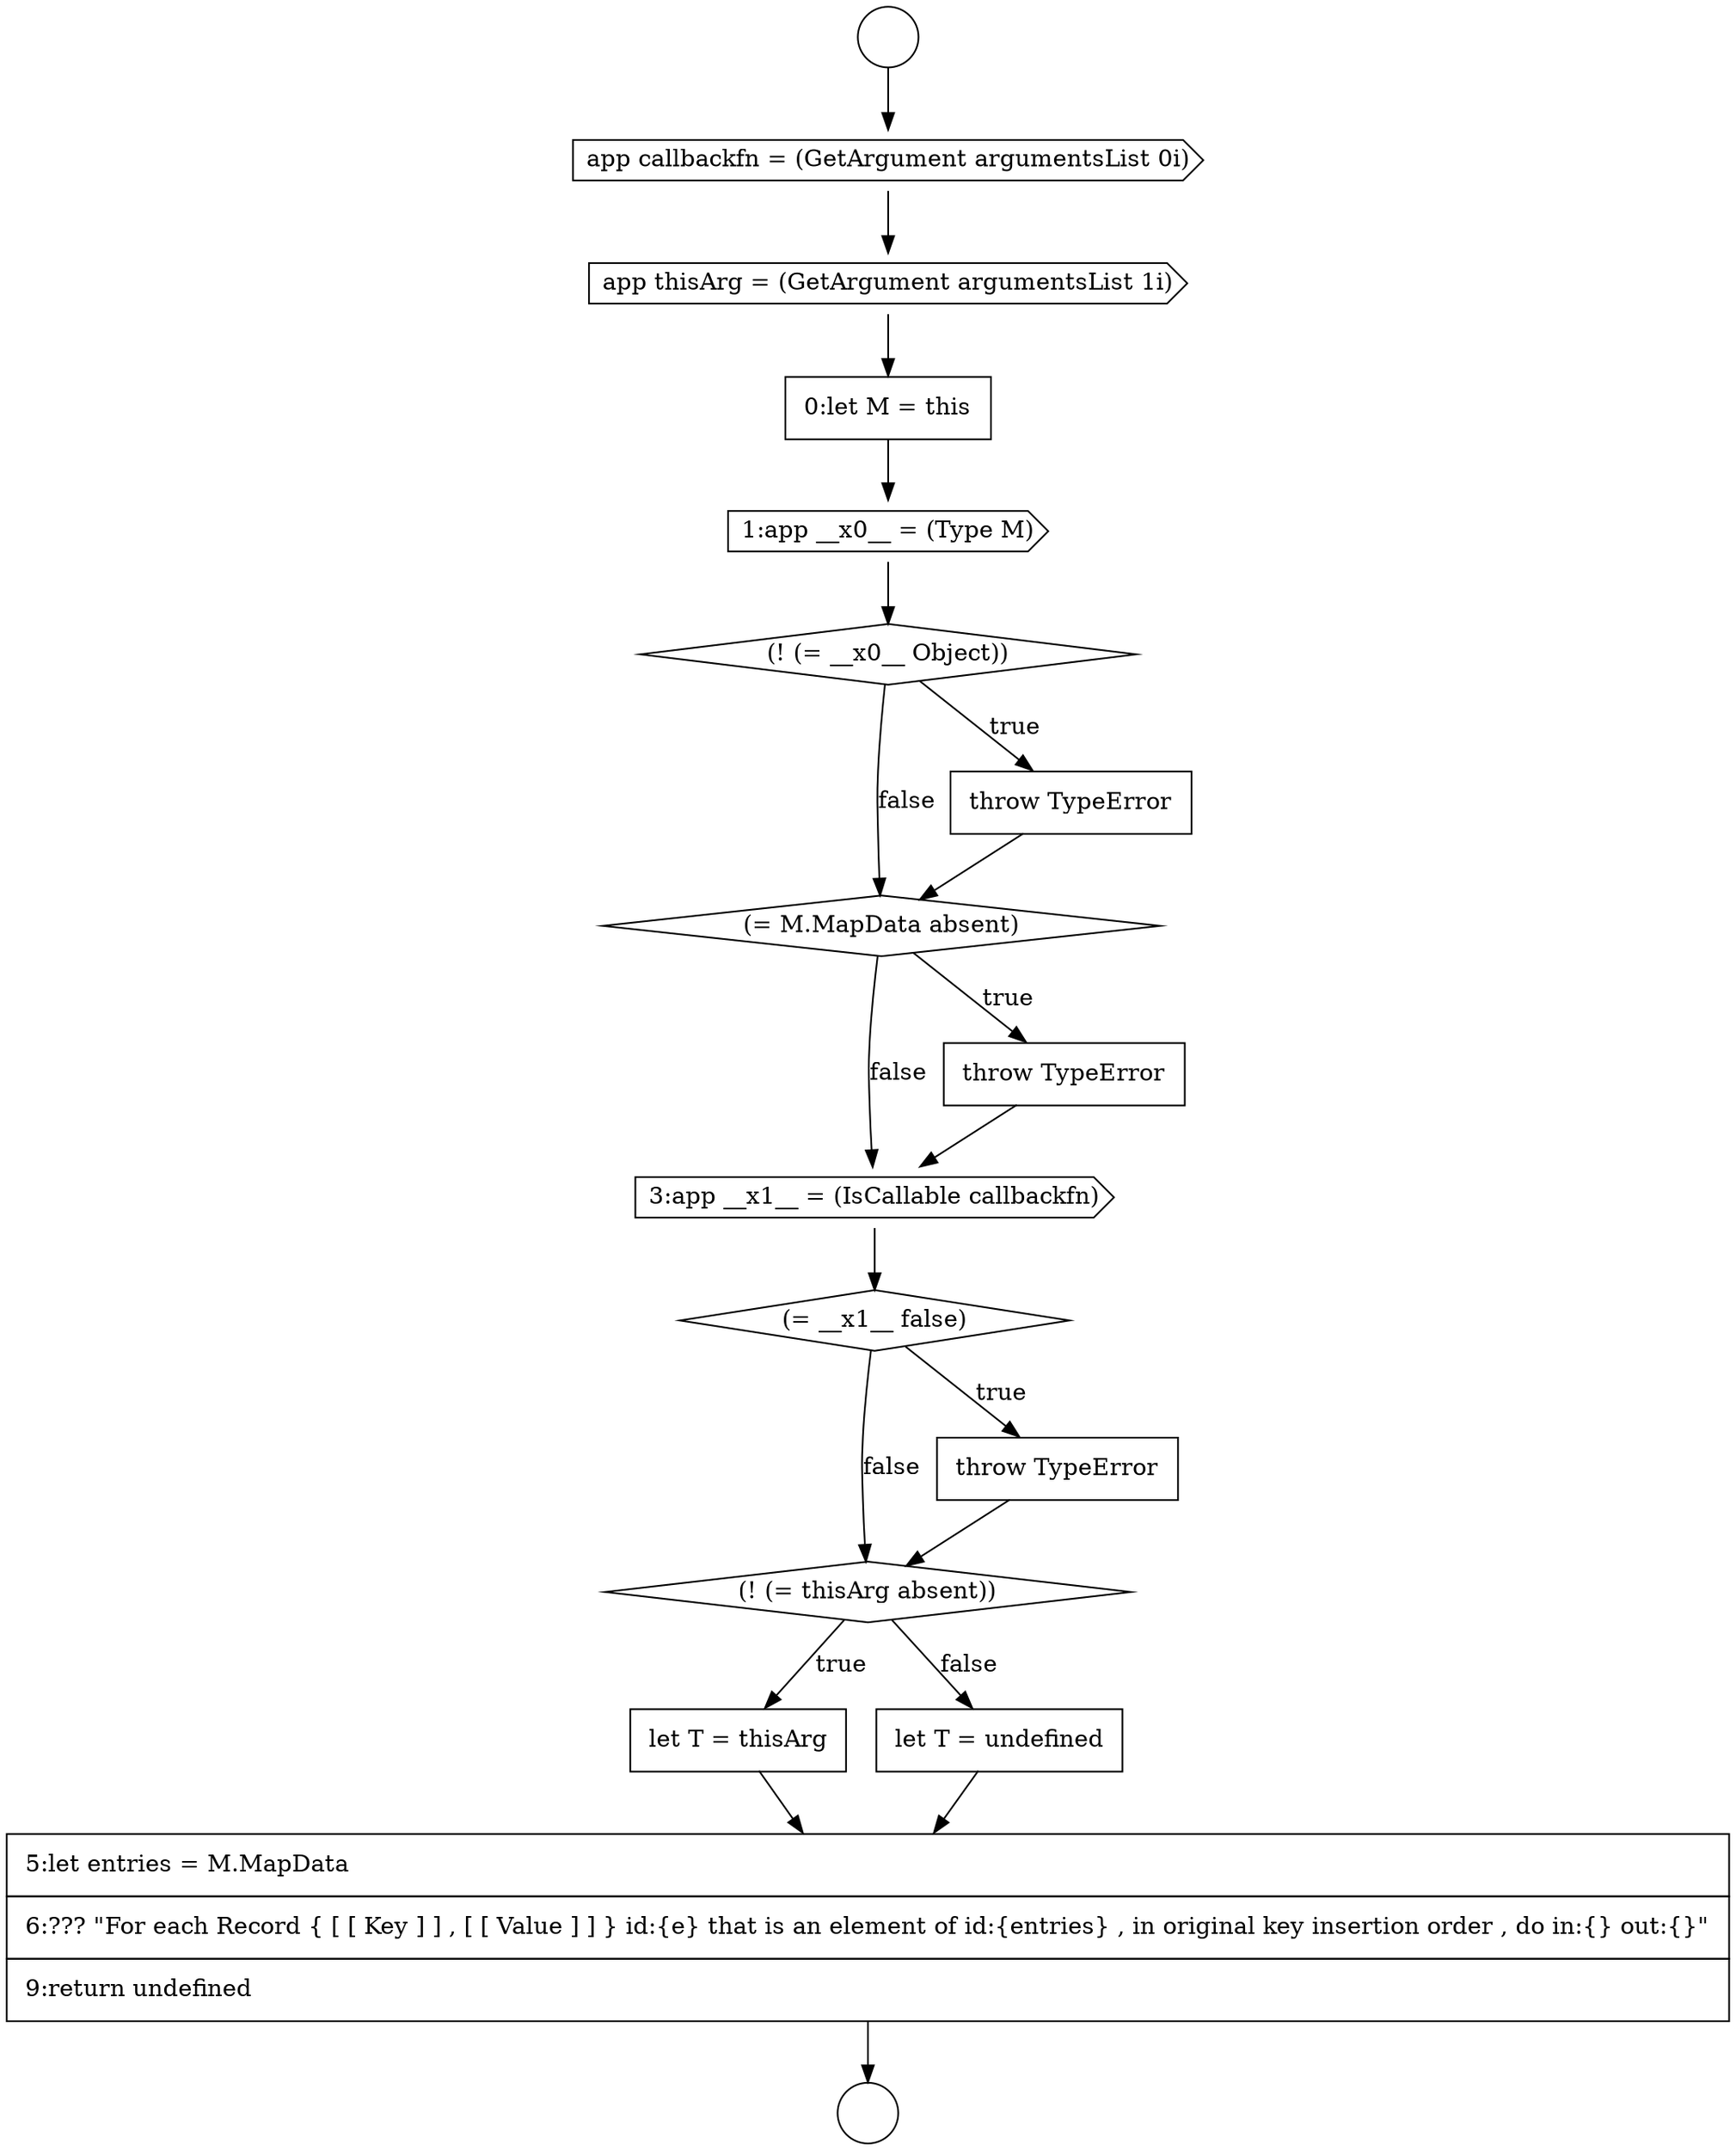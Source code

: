 digraph {
  node14833 [shape=cds, label=<<font color="black">3:app __x1__ = (IsCallable callbackfn)</font>> color="black" fillcolor="white" style=filled]
  node14829 [shape=diamond, label=<<font color="black">(! (= __x0__ Object))</font>> color="black" fillcolor="white" style=filled]
  node14837 [shape=none, margin=0, label=<<font color="black">
    <table border="0" cellborder="1" cellspacing="0" cellpadding="10">
      <tr><td align="left">let T = thisArg</td></tr>
    </table>
  </font>> color="black" fillcolor="white" style=filled]
  node14836 [shape=diamond, label=<<font color="black">(! (= thisArg absent))</font>> color="black" fillcolor="white" style=filled]
  node14826 [shape=cds, label=<<font color="black">app thisArg = (GetArgument argumentsList 1i)</font>> color="black" fillcolor="white" style=filled]
  node14831 [shape=diamond, label=<<font color="black">(= M.MapData absent)</font>> color="black" fillcolor="white" style=filled]
  node14835 [shape=none, margin=0, label=<<font color="black">
    <table border="0" cellborder="1" cellspacing="0" cellpadding="10">
      <tr><td align="left">throw TypeError</td></tr>
    </table>
  </font>> color="black" fillcolor="white" style=filled]
  node14827 [shape=none, margin=0, label=<<font color="black">
    <table border="0" cellborder="1" cellspacing="0" cellpadding="10">
      <tr><td align="left">0:let M = this</td></tr>
    </table>
  </font>> color="black" fillcolor="white" style=filled]
  node14832 [shape=none, margin=0, label=<<font color="black">
    <table border="0" cellborder="1" cellspacing="0" cellpadding="10">
      <tr><td align="left">throw TypeError</td></tr>
    </table>
  </font>> color="black" fillcolor="white" style=filled]
  node14838 [shape=none, margin=0, label=<<font color="black">
    <table border="0" cellborder="1" cellspacing="0" cellpadding="10">
      <tr><td align="left">let T = undefined</td></tr>
    </table>
  </font>> color="black" fillcolor="white" style=filled]
  node14834 [shape=diamond, label=<<font color="black">(= __x1__ false)</font>> color="black" fillcolor="white" style=filled]
  node14823 [shape=circle label=" " color="black" fillcolor="white" style=filled]
  node14828 [shape=cds, label=<<font color="black">1:app __x0__ = (Type M)</font>> color="black" fillcolor="white" style=filled]
  node14825 [shape=cds, label=<<font color="black">app callbackfn = (GetArgument argumentsList 0i)</font>> color="black" fillcolor="white" style=filled]
  node14830 [shape=none, margin=0, label=<<font color="black">
    <table border="0" cellborder="1" cellspacing="0" cellpadding="10">
      <tr><td align="left">throw TypeError</td></tr>
    </table>
  </font>> color="black" fillcolor="white" style=filled]
  node14839 [shape=none, margin=0, label=<<font color="black">
    <table border="0" cellborder="1" cellspacing="0" cellpadding="10">
      <tr><td align="left">5:let entries = M.MapData</td></tr>
      <tr><td align="left">6:??? &quot;For each Record { [ [ Key ] ] , [ [ Value ] ] } id:{e} that is an element of id:{entries} , in original key insertion order , do in:{} out:{}&quot;</td></tr>
      <tr><td align="left">9:return undefined</td></tr>
    </table>
  </font>> color="black" fillcolor="white" style=filled]
  node14824 [shape=circle label=" " color="black" fillcolor="white" style=filled]
  node14828 -> node14829 [ color="black"]
  node14825 -> node14826 [ color="black"]
  node14835 -> node14836 [ color="black"]
  node14836 -> node14837 [label=<<font color="black">true</font>> color="black"]
  node14836 -> node14838 [label=<<font color="black">false</font>> color="black"]
  node14839 -> node14824 [ color="black"]
  node14826 -> node14827 [ color="black"]
  node14829 -> node14830 [label=<<font color="black">true</font>> color="black"]
  node14829 -> node14831 [label=<<font color="black">false</font>> color="black"]
  node14823 -> node14825 [ color="black"]
  node14830 -> node14831 [ color="black"]
  node14832 -> node14833 [ color="black"]
  node14837 -> node14839 [ color="black"]
  node14833 -> node14834 [ color="black"]
  node14827 -> node14828 [ color="black"]
  node14831 -> node14832 [label=<<font color="black">true</font>> color="black"]
  node14831 -> node14833 [label=<<font color="black">false</font>> color="black"]
  node14834 -> node14835 [label=<<font color="black">true</font>> color="black"]
  node14834 -> node14836 [label=<<font color="black">false</font>> color="black"]
  node14838 -> node14839 [ color="black"]
}
